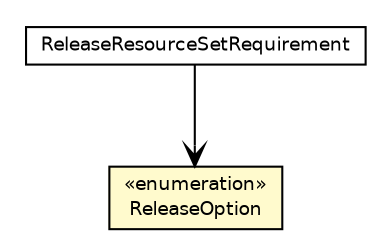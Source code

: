 #!/usr/local/bin/dot
#
# Class diagram 
# Generated by UMLGraph version 5.4 (http://www.umlgraph.org/)
#

digraph G {
	edge [fontname="Helvetica",fontsize=10,labelfontname="Helvetica",labelfontsize=10];
	node [fontname="Helvetica",fontsize=10,shape=plaintext];
	nodesep=0.25;
	ranksep=0.5;
	// jsl.modeling.elements.resource.ReleaseResourceSetRequirement
	c173874 [label=<<table title="jsl.modeling.elements.resource.ReleaseResourceSetRequirement" border="0" cellborder="1" cellspacing="0" cellpadding="2" port="p" href="./ReleaseResourceSetRequirement.html">
		<tr><td><table border="0" cellspacing="0" cellpadding="1">
<tr><td align="center" balign="center"> ReleaseResourceSetRequirement </td></tr>
		</table></td></tr>
		</table>>, URL="./ReleaseResourceSetRequirement.html", fontname="Helvetica", fontcolor="black", fontsize=9.0];
	// jsl.modeling.elements.resource.ReleaseResourceSetRequirement.ReleaseOption
	c173875 [label=<<table title="jsl.modeling.elements.resource.ReleaseResourceSetRequirement.ReleaseOption" border="0" cellborder="1" cellspacing="0" cellpadding="2" port="p" bgcolor="lemonChiffon" href="./ReleaseResourceSetRequirement.ReleaseOption.html">
		<tr><td><table border="0" cellspacing="0" cellpadding="1">
<tr><td align="center" balign="center"> &#171;enumeration&#187; </td></tr>
<tr><td align="center" balign="center"> ReleaseOption </td></tr>
		</table></td></tr>
		</table>>, URL="./ReleaseResourceSetRequirement.ReleaseOption.html", fontname="Helvetica", fontcolor="black", fontsize=9.0];
	// jsl.modeling.elements.resource.ReleaseResourceSetRequirement NAVASSOC jsl.modeling.elements.resource.ReleaseResourceSetRequirement.ReleaseOption
	c173874:p -> c173875:p [taillabel="", label="", headlabel="", fontname="Helvetica", fontcolor="black", fontsize=10.0, color="black", arrowhead=open];
}

